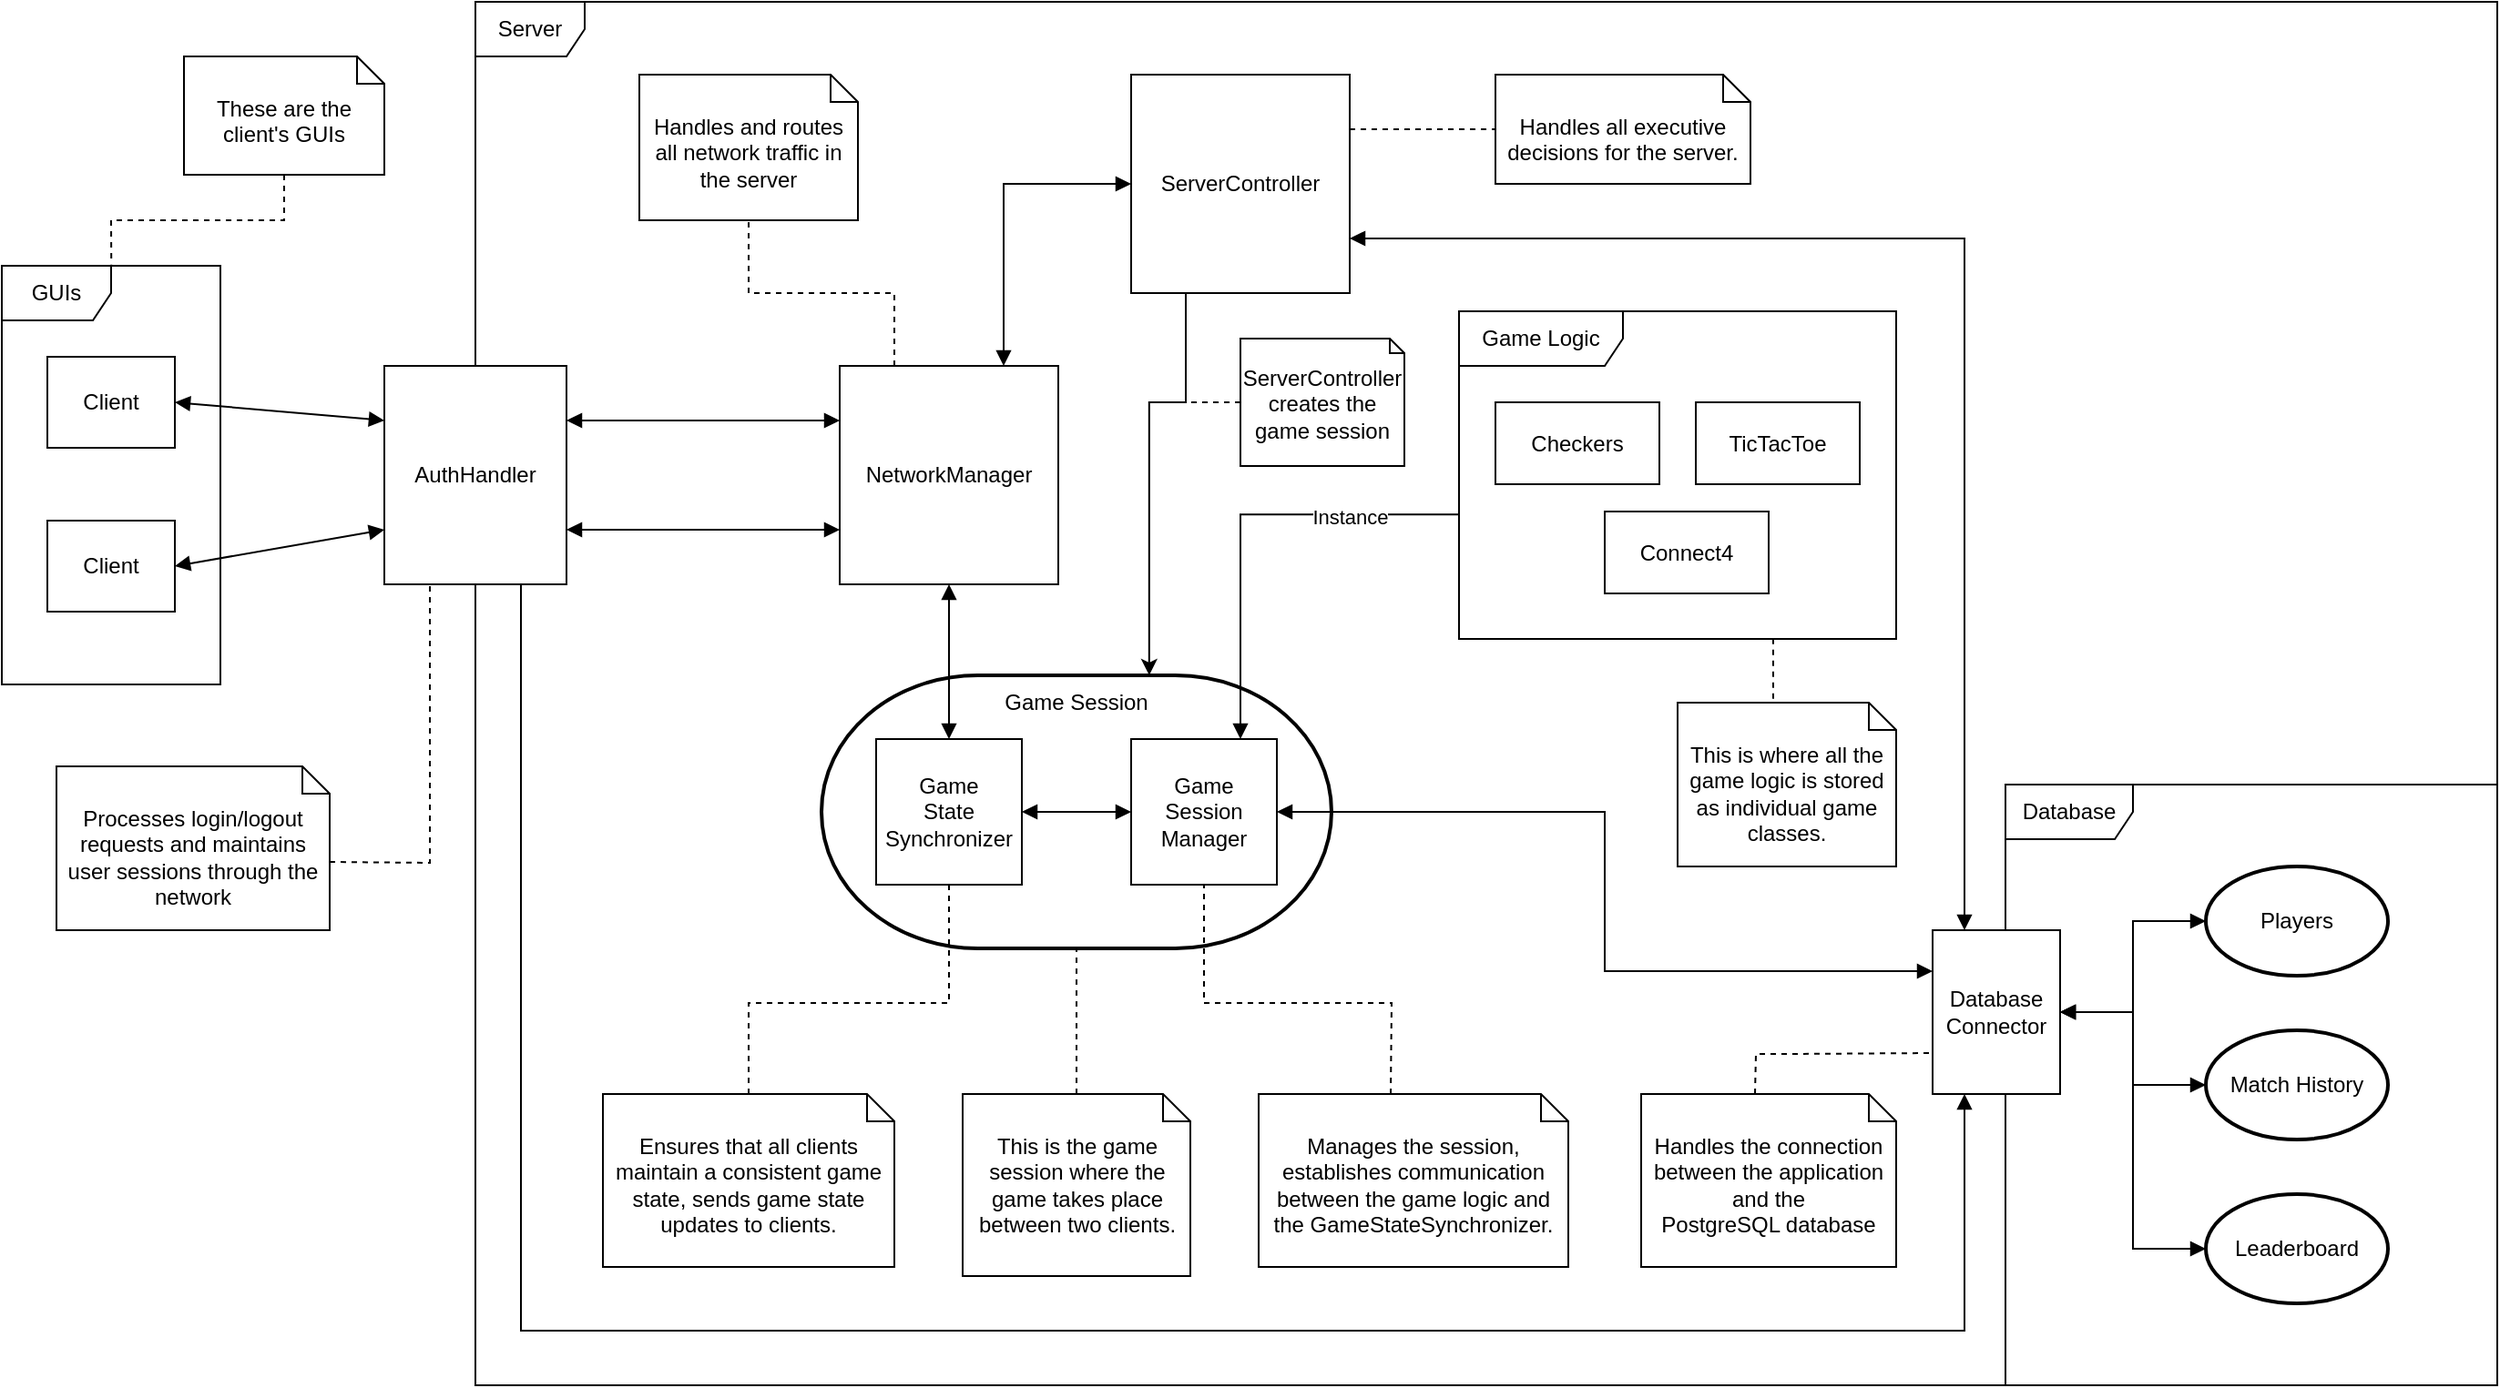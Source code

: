 <mxfile version="26.0.16">
  <diagram name="Page-1" id="AP5UYcdKE5vPN6f5Gu-W">
    <mxGraphModel dx="1543" dy="1933" grid="1" gridSize="10" guides="1" tooltips="1" connect="1" arrows="1" fold="1" page="1" pageScale="1" pageWidth="850" pageHeight="1100" math="0" shadow="0">
      <root>
        <mxCell id="0" />
        <mxCell id="1" parent="0" />
        <mxCell id="eerZtvgGxdo1gej-tkgT-23" value="" style="strokeWidth=2;html=1;shape=mxgraph.flowchart.terminator;whiteSpace=wrap;" vertex="1" parent="1">
          <mxGeometry x="150" y="330" width="280" height="150" as="geometry" />
        </mxCell>
        <mxCell id="eerZtvgGxdo1gej-tkgT-6" value="Server" style="shape=umlFrame;whiteSpace=wrap;html=1;pointerEvents=0;" vertex="1" parent="1">
          <mxGeometry x="-40" y="-40" width="1110" height="760" as="geometry" />
        </mxCell>
        <mxCell id="eerZtvgGxdo1gej-tkgT-7" value="GUIs" style="shape=umlFrame;whiteSpace=wrap;html=1;pointerEvents=0;" vertex="1" parent="1">
          <mxGeometry x="-300" y="105" width="120" height="230" as="geometry" />
        </mxCell>
        <mxCell id="eerZtvgGxdo1gej-tkgT-8" value="Client" style="html=1;whiteSpace=wrap;" vertex="1" parent="1">
          <mxGeometry x="-275" y="155" width="70" height="50" as="geometry" />
        </mxCell>
        <mxCell id="eerZtvgGxdo1gej-tkgT-9" value="Client" style="html=1;whiteSpace=wrap;" vertex="1" parent="1">
          <mxGeometry x="-275" y="245" width="70" height="50" as="geometry" />
        </mxCell>
        <mxCell id="eerZtvgGxdo1gej-tkgT-41" style="edgeStyle=orthogonalEdgeStyle;rounded=0;orthogonalLoop=1;jettySize=auto;html=1;exitX=0.75;exitY=1;exitDx=0;exitDy=0;entryX=0.25;entryY=1;entryDx=0;entryDy=0;endArrow=block" edge="1" parent="1" source="eerZtvgGxdo1gej-tkgT-10" target="eerZtvgGxdo1gej-tkgT-38">
          <mxGeometry relative="1" as="geometry">
            <Array as="points">
              <mxPoint x="-15" y="690" />
              <mxPoint x="777" y="690" />
            </Array>
          </mxGeometry>
        </mxCell>
        <mxCell id="eerZtvgGxdo1gej-tkgT-10" value="AuthHandler" style="html=1;whiteSpace=wrap;" vertex="1" parent="1">
          <mxGeometry x="-90" y="160" width="100" height="120" as="geometry" />
        </mxCell>
        <mxCell id="eerZtvgGxdo1gej-tkgT-11" value="" style="endArrow=block;startArrow=block;endFill=1;startFill=1;html=1;rounded=0;entryX=0;entryY=0.25;entryDx=0;entryDy=0;exitX=1;exitY=0.5;exitDx=0;exitDy=0;" edge="1" parent="1" source="eerZtvgGxdo1gej-tkgT-8" target="eerZtvgGxdo1gej-tkgT-10">
          <mxGeometry width="160" relative="1" as="geometry">
            <mxPoint x="-265" y="154.5" as="sourcePoint" />
            <mxPoint x="-105" y="154.5" as="targetPoint" />
          </mxGeometry>
        </mxCell>
        <mxCell id="eerZtvgGxdo1gej-tkgT-12" value="" style="endArrow=block;startArrow=block;endFill=1;startFill=1;html=1;rounded=0;entryX=0;entryY=0.75;entryDx=0;entryDy=0;exitX=1;exitY=0.5;exitDx=0;exitDy=0;" edge="1" parent="1" source="eerZtvgGxdo1gej-tkgT-9" target="eerZtvgGxdo1gej-tkgT-10">
          <mxGeometry width="160" relative="1" as="geometry">
            <mxPoint x="-255" y="164.5" as="sourcePoint" />
            <mxPoint x="-80" y="185" as="targetPoint" />
          </mxGeometry>
        </mxCell>
        <mxCell id="eerZtvgGxdo1gej-tkgT-13" value="NetworkManager" style="html=1;whiteSpace=wrap;" vertex="1" parent="1">
          <mxGeometry x="160" y="160" width="120" height="120" as="geometry" />
        </mxCell>
        <mxCell id="eerZtvgGxdo1gej-tkgT-15" value="" style="endArrow=block;startArrow=block;endFill=1;startFill=1;html=1;rounded=0;exitX=1;exitY=0.25;exitDx=0;exitDy=0;entryX=0;entryY=0.25;entryDx=0;entryDy=0;" edge="1" parent="1" source="eerZtvgGxdo1gej-tkgT-10" target="eerZtvgGxdo1gej-tkgT-13">
          <mxGeometry width="160" relative="1" as="geometry">
            <mxPoint x="70" y="280" as="sourcePoint" />
            <mxPoint x="230" y="280" as="targetPoint" />
          </mxGeometry>
        </mxCell>
        <mxCell id="eerZtvgGxdo1gej-tkgT-16" value="" style="endArrow=block;startArrow=block;endFill=1;startFill=1;html=1;rounded=0;exitX=1;exitY=0.75;exitDx=0;exitDy=0;entryX=0;entryY=0.75;entryDx=0;entryDy=0;" edge="1" parent="1" source="eerZtvgGxdo1gej-tkgT-10" target="eerZtvgGxdo1gej-tkgT-13">
          <mxGeometry width="160" relative="1" as="geometry">
            <mxPoint x="20" y="200" as="sourcePoint" />
            <mxPoint x="210" y="200" as="targetPoint" />
          </mxGeometry>
        </mxCell>
        <mxCell id="eerZtvgGxdo1gej-tkgT-39" style="edgeStyle=orthogonalEdgeStyle;rounded=0;orthogonalLoop=1;jettySize=auto;html=1;entryX=0.25;entryY=0;entryDx=0;entryDy=0;endArrow=block;startArrow=block;exitX=1;exitY=0.75;exitDx=0;exitDy=0;" edge="1" parent="1" source="eerZtvgGxdo1gej-tkgT-17" target="eerZtvgGxdo1gej-tkgT-38">
          <mxGeometry relative="1" as="geometry" />
        </mxCell>
        <mxCell id="eerZtvgGxdo1gej-tkgT-81" style="edgeStyle=orthogonalEdgeStyle;rounded=0;orthogonalLoop=1;jettySize=auto;html=1;entryX=0.899;entryY=-0.002;entryDx=0;entryDy=0;entryPerimeter=0;exitX=0.25;exitY=1;exitDx=0;exitDy=0;" edge="1" parent="1" source="eerZtvgGxdo1gej-tkgT-17" target="eerZtvgGxdo1gej-tkgT-65">
          <mxGeometry relative="1" as="geometry">
            <Array as="points">
              <mxPoint x="350" y="180" />
              <mxPoint x="330" y="180" />
            </Array>
          </mxGeometry>
        </mxCell>
        <mxCell id="eerZtvgGxdo1gej-tkgT-17" value="ServerController" style="html=1;whiteSpace=wrap;" vertex="1" parent="1">
          <mxGeometry x="320" width="120" height="120" as="geometry" />
        </mxCell>
        <mxCell id="eerZtvgGxdo1gej-tkgT-19" value="" style="endArrow=block;startArrow=block;endFill=1;startFill=1;html=1;rounded=0;exitX=0.75;exitY=0;exitDx=0;exitDy=0;entryX=0;entryY=0.5;entryDx=0;entryDy=0;" edge="1" parent="1" source="eerZtvgGxdo1gej-tkgT-13" target="eerZtvgGxdo1gej-tkgT-17">
          <mxGeometry width="160" relative="1" as="geometry">
            <mxPoint x="250" y="300" as="sourcePoint" />
            <mxPoint x="410" y="300" as="targetPoint" />
            <Array as="points">
              <mxPoint x="250" y="60" />
            </Array>
          </mxGeometry>
        </mxCell>
        <mxCell id="eerZtvgGxdo1gej-tkgT-24" value="&lt;div&gt;Game&lt;/div&gt;&lt;div&gt;State&lt;/div&gt;&lt;div&gt;Synchronizer&lt;/div&gt;" style="html=1;whiteSpace=wrap;" vertex="1" parent="1">
          <mxGeometry x="180" y="365" width="80" height="80" as="geometry" />
        </mxCell>
        <mxCell id="eerZtvgGxdo1gej-tkgT-25" value="This is where all the game logic is stored as individual game classes." style="shape=note2;boundedLbl=1;whiteSpace=wrap;html=1;size=15;verticalAlign=top;align=center;" vertex="1" parent="1">
          <mxGeometry x="620" y="345" width="120" height="90" as="geometry" />
        </mxCell>
        <mxCell id="eerZtvgGxdo1gej-tkgT-26" value="Game Logic" style="shape=umlFrame;whiteSpace=wrap;html=1;pointerEvents=0;width=90;height=30;" vertex="1" parent="1">
          <mxGeometry x="500" y="130" width="240" height="180" as="geometry" />
        </mxCell>
        <mxCell id="eerZtvgGxdo1gej-tkgT-27" value="Checkers" style="html=1;whiteSpace=wrap;" vertex="1" parent="1">
          <mxGeometry x="520" y="180" width="90" height="45" as="geometry" />
        </mxCell>
        <mxCell id="eerZtvgGxdo1gej-tkgT-28" value="TicTacToe" style="html=1;whiteSpace=wrap;" vertex="1" parent="1">
          <mxGeometry x="630" y="180" width="90" height="45" as="geometry" />
        </mxCell>
        <mxCell id="eerZtvgGxdo1gej-tkgT-29" value="Connect4" style="html=1;whiteSpace=wrap;" vertex="1" parent="1">
          <mxGeometry x="580" y="240" width="90" height="45" as="geometry" />
        </mxCell>
        <mxCell id="eerZtvgGxdo1gej-tkgT-32" style="edgeStyle=orthogonalEdgeStyle;rounded=0;orthogonalLoop=1;jettySize=auto;html=1;entryX=0.75;entryY=0;entryDx=0;entryDy=0;endArrow=block;exitX=-0.001;exitY=0.62;exitDx=0;exitDy=0;exitPerimeter=0;" edge="1" parent="1" source="eerZtvgGxdo1gej-tkgT-26" target="eerZtvgGxdo1gej-tkgT-35">
          <mxGeometry relative="1" as="geometry" />
        </mxCell>
        <mxCell id="eerZtvgGxdo1gej-tkgT-33" value="Instance" style="edgeLabel;html=1;align=center;verticalAlign=middle;resizable=0;points=[];" vertex="1" connectable="0" parent="eerZtvgGxdo1gej-tkgT-32">
          <mxGeometry x="0.04" y="-3" relative="1" as="geometry">
            <mxPoint x="63" y="-6" as="offset" />
          </mxGeometry>
        </mxCell>
        <mxCell id="eerZtvgGxdo1gej-tkgT-40" style="edgeStyle=orthogonalEdgeStyle;rounded=0;orthogonalLoop=1;jettySize=auto;html=1;entryX=0;entryY=0.25;entryDx=0;entryDy=0;endArrow=block;startArrow=block" edge="1" parent="1" source="eerZtvgGxdo1gej-tkgT-35" target="eerZtvgGxdo1gej-tkgT-38">
          <mxGeometry relative="1" as="geometry" />
        </mxCell>
        <mxCell id="eerZtvgGxdo1gej-tkgT-35" value="&lt;div&gt;Game&lt;/div&gt;&lt;div&gt;Session&lt;/div&gt;&lt;div&gt;Manager&lt;/div&gt;" style="html=1;whiteSpace=wrap;" vertex="1" parent="1">
          <mxGeometry x="320" y="365" width="80" height="80" as="geometry" />
        </mxCell>
        <mxCell id="eerZtvgGxdo1gej-tkgT-36" value="" style="endArrow=block;startArrow=block;endFill=1;startFill=1;html=1;rounded=0;exitX=1;exitY=0.5;exitDx=0;exitDy=0;entryX=0;entryY=0.5;entryDx=0;entryDy=0;" edge="1" parent="1" source="eerZtvgGxdo1gej-tkgT-24" target="eerZtvgGxdo1gej-tkgT-35">
          <mxGeometry width="160" relative="1" as="geometry">
            <mxPoint x="240" y="300" as="sourcePoint" />
            <mxPoint x="400" y="300" as="targetPoint" />
          </mxGeometry>
        </mxCell>
        <mxCell id="eerZtvgGxdo1gej-tkgT-37" value="Database" style="shape=umlFrame;whiteSpace=wrap;html=1;pointerEvents=0;width=70;height=30;" vertex="1" parent="1">
          <mxGeometry x="800" y="390" width="270" height="330" as="geometry" />
        </mxCell>
        <mxCell id="eerZtvgGxdo1gej-tkgT-38" value="&lt;div&gt;Database&lt;/div&gt;&lt;div&gt;Connector&lt;/div&gt;" style="html=1;whiteSpace=wrap;" vertex="1" parent="1">
          <mxGeometry x="760" y="470" width="70" height="90" as="geometry" />
        </mxCell>
        <mxCell id="eerZtvgGxdo1gej-tkgT-42" value="Players" style="strokeWidth=2;html=1;shape=mxgraph.flowchart.start_1;whiteSpace=wrap;" vertex="1" parent="1">
          <mxGeometry x="910" y="435" width="100" height="60" as="geometry" />
        </mxCell>
        <mxCell id="eerZtvgGxdo1gej-tkgT-43" value="Match History" style="strokeWidth=2;html=1;shape=mxgraph.flowchart.start_1;whiteSpace=wrap;" vertex="1" parent="1">
          <mxGeometry x="910" y="525" width="100" height="60" as="geometry" />
        </mxCell>
        <mxCell id="eerZtvgGxdo1gej-tkgT-44" value="Leaderboard" style="strokeWidth=2;html=1;shape=mxgraph.flowchart.start_1;whiteSpace=wrap;" vertex="1" parent="1">
          <mxGeometry x="910" y="615" width="100" height="60" as="geometry" />
        </mxCell>
        <mxCell id="eerZtvgGxdo1gej-tkgT-49" value="" style="endArrow=block;startArrow=block;endFill=1;startFill=1;html=1;rounded=0;exitX=1;exitY=0.5;exitDx=0;exitDy=0;entryX=0;entryY=0.5;entryDx=0;entryDy=0;entryPerimeter=0;" edge="1" parent="1" source="eerZtvgGxdo1gej-tkgT-38" target="eerZtvgGxdo1gej-tkgT-44">
          <mxGeometry width="160" relative="1" as="geometry">
            <mxPoint x="750" y="679.62" as="sourcePoint" />
            <mxPoint x="910" y="679.62" as="targetPoint" />
            <Array as="points">
              <mxPoint x="870" y="515" />
              <mxPoint x="870" y="645" />
            </Array>
          </mxGeometry>
        </mxCell>
        <mxCell id="eerZtvgGxdo1gej-tkgT-50" value="" style="endArrow=block;startArrow=block;endFill=1;startFill=1;html=1;rounded=0;exitX=1;exitY=0.5;exitDx=0;exitDy=0;entryX=0;entryY=0.5;entryDx=0;entryDy=0;entryPerimeter=0;" edge="1" parent="1" source="eerZtvgGxdo1gej-tkgT-38" target="eerZtvgGxdo1gej-tkgT-42">
          <mxGeometry width="160" relative="1" as="geometry">
            <mxPoint x="680" y="560" as="sourcePoint" />
            <mxPoint x="840" y="560" as="targetPoint" />
            <Array as="points">
              <mxPoint x="870" y="515" />
              <mxPoint x="870" y="465" />
            </Array>
          </mxGeometry>
        </mxCell>
        <mxCell id="eerZtvgGxdo1gej-tkgT-52" value="" style="endArrow=block;startArrow=block;endFill=1;startFill=1;html=1;rounded=0;exitX=1;exitY=0.5;exitDx=0;exitDy=0;entryX=0;entryY=0.5;entryDx=0;entryDy=0;entryPerimeter=0;" edge="1" parent="1" source="eerZtvgGxdo1gej-tkgT-38" target="eerZtvgGxdo1gej-tkgT-43">
          <mxGeometry width="160" relative="1" as="geometry">
            <mxPoint x="680" y="570" as="sourcePoint" />
            <mxPoint x="840" y="570" as="targetPoint" />
            <Array as="points">
              <mxPoint x="870" y="515" />
              <mxPoint x="870" y="555" />
            </Array>
          </mxGeometry>
        </mxCell>
        <mxCell id="eerZtvgGxdo1gej-tkgT-56" value="" style="endArrow=block;startArrow=block;endFill=1;startFill=1;html=1;rounded=0;exitX=0.5;exitY=1;exitDx=0;exitDy=0;entryX=0.5;entryY=0;entryDx=0;entryDy=0;" edge="1" parent="1" source="eerZtvgGxdo1gej-tkgT-13" target="eerZtvgGxdo1gej-tkgT-24">
          <mxGeometry width="160" relative="1" as="geometry">
            <mxPoint x="220" y="370" as="sourcePoint" />
            <mxPoint x="380" y="370" as="targetPoint" />
          </mxGeometry>
        </mxCell>
        <mxCell id="eerZtvgGxdo1gej-tkgT-57" value="Handles all executive decisions for the server." style="shape=note2;boundedLbl=1;whiteSpace=wrap;html=1;size=15;verticalAlign=top;align=center;" vertex="1" parent="1">
          <mxGeometry x="520" width="140" height="60" as="geometry" />
        </mxCell>
        <mxCell id="eerZtvgGxdo1gej-tkgT-58" value="" style="endArrow=none;dashed=1;html=1;rounded=0;exitX=1;exitY=0.25;exitDx=0;exitDy=0;entryX=0;entryY=0.5;entryDx=0;entryDy=0;entryPerimeter=0;" edge="1" parent="1" source="eerZtvgGxdo1gej-tkgT-17" target="eerZtvgGxdo1gej-tkgT-57">
          <mxGeometry width="50" height="50" relative="1" as="geometry">
            <mxPoint x="330" y="-30" as="sourcePoint" />
            <mxPoint x="380" y="-80" as="targetPoint" />
          </mxGeometry>
        </mxCell>
        <mxCell id="eerZtvgGxdo1gej-tkgT-59" value="Handles and routes all network traffic in the server" style="shape=note2;boundedLbl=1;whiteSpace=wrap;html=1;size=15;verticalAlign=top;align=center;" vertex="1" parent="1">
          <mxGeometry x="50" width="120" height="80" as="geometry" />
        </mxCell>
        <mxCell id="eerZtvgGxdo1gej-tkgT-60" value="" style="endArrow=none;dashed=1;html=1;rounded=0;entryX=0.5;entryY=1;entryDx=0;entryDy=0;entryPerimeter=0;exitX=0.25;exitY=0;exitDx=0;exitDy=0;" edge="1" parent="1" source="eerZtvgGxdo1gej-tkgT-13" target="eerZtvgGxdo1gej-tkgT-59">
          <mxGeometry width="50" height="50" relative="1" as="geometry">
            <mxPoint x="260" y="240" as="sourcePoint" />
            <mxPoint x="310" y="190" as="targetPoint" />
            <Array as="points">
              <mxPoint x="190" y="120" />
              <mxPoint x="110" y="120" />
            </Array>
          </mxGeometry>
        </mxCell>
        <mxCell id="eerZtvgGxdo1gej-tkgT-61" value="Processes login/logout&lt;br&gt;requests and maintains user sessions through the network" style="shape=note2;boundedLbl=1;whiteSpace=wrap;html=1;size=15;verticalAlign=top;align=center;" vertex="1" parent="1">
          <mxGeometry x="-270" y="380" width="150" height="90" as="geometry" />
        </mxCell>
        <mxCell id="eerZtvgGxdo1gej-tkgT-64" value="" style="endArrow=none;dashed=1;html=1;rounded=0;entryX=0.25;entryY=1;entryDx=0;entryDy=0;exitX=0;exitY=0;exitDx=150;exitDy=52.5;exitPerimeter=0;" edge="1" parent="1" source="eerZtvgGxdo1gej-tkgT-61" target="eerZtvgGxdo1gej-tkgT-10">
          <mxGeometry width="50" height="50" relative="1" as="geometry">
            <mxPoint x="30" y="370" as="sourcePoint" />
            <mxPoint x="80" y="320" as="targetPoint" />
            <Array as="points">
              <mxPoint x="-65" y="433" />
            </Array>
          </mxGeometry>
        </mxCell>
        <mxCell id="eerZtvgGxdo1gej-tkgT-65" value="Game Session" style="text;html=1;align=center;verticalAlign=middle;whiteSpace=wrap;rounded=0;" vertex="1" parent="1">
          <mxGeometry x="240" y="330" width="100" height="30" as="geometry" />
        </mxCell>
        <mxCell id="eerZtvgGxdo1gej-tkgT-66" value="This is the game session where the game takes place between two clients." style="shape=note2;boundedLbl=1;whiteSpace=wrap;html=1;size=15;verticalAlign=top;align=center;" vertex="1" parent="1">
          <mxGeometry x="227.5" y="560" width="125" height="100" as="geometry" />
        </mxCell>
        <mxCell id="eerZtvgGxdo1gej-tkgT-67" value="" style="endArrow=none;dashed=1;html=1;rounded=0;exitX=0.5;exitY=0;exitDx=0;exitDy=0;exitPerimeter=0;entryX=0.5;entryY=1;entryDx=0;entryDy=0;entryPerimeter=0;" edge="1" parent="1" source="eerZtvgGxdo1gej-tkgT-66" target="eerZtvgGxdo1gej-tkgT-23">
          <mxGeometry width="50" height="50" relative="1" as="geometry">
            <mxPoint x="360" y="510" as="sourcePoint" />
            <mxPoint x="410" y="460" as="targetPoint" />
          </mxGeometry>
        </mxCell>
        <mxCell id="eerZtvgGxdo1gej-tkgT-68" value="Ensures that all clients maintain a consistent game&lt;br&gt;state, sends game state updates to clients." style="shape=note2;boundedLbl=1;whiteSpace=wrap;html=1;size=15;verticalAlign=top;align=center;" vertex="1" parent="1">
          <mxGeometry x="30" y="560" width="160" height="95" as="geometry" />
        </mxCell>
        <mxCell id="eerZtvgGxdo1gej-tkgT-69" value="" style="endArrow=none;dashed=1;html=1;rounded=0;entryX=0.5;entryY=1;entryDx=0;entryDy=0;exitX=0.5;exitY=0;exitDx=0;exitDy=0;exitPerimeter=0;" edge="1" parent="1" source="eerZtvgGxdo1gej-tkgT-68" target="eerZtvgGxdo1gej-tkgT-24">
          <mxGeometry width="50" height="50" relative="1" as="geometry">
            <mxPoint x="360" y="500" as="sourcePoint" />
            <mxPoint x="410" y="450" as="targetPoint" />
            <Array as="points">
              <mxPoint x="110" y="510" />
              <mxPoint x="220" y="510" />
            </Array>
          </mxGeometry>
        </mxCell>
        <mxCell id="eerZtvgGxdo1gej-tkgT-70" value="Manages the session, establishes communication between the game logic and the GameStateSynchronizer." style="shape=note2;boundedLbl=1;whiteSpace=wrap;html=1;size=15;verticalAlign=top;align=center;" vertex="1" parent="1">
          <mxGeometry x="390" y="560" width="170" height="95" as="geometry" />
        </mxCell>
        <mxCell id="eerZtvgGxdo1gej-tkgT-71" value="" style="endArrow=none;dashed=1;html=1;rounded=0;entryX=0.5;entryY=1;entryDx=0;entryDy=0;exitX=0;exitY=0;exitDx=72.5;exitDy=0;exitPerimeter=0;" edge="1" parent="1" source="eerZtvgGxdo1gej-tkgT-70" target="eerZtvgGxdo1gej-tkgT-35">
          <mxGeometry width="50" height="50" relative="1" as="geometry">
            <mxPoint x="320" y="540" as="sourcePoint" />
            <mxPoint x="370" y="490" as="targetPoint" />
            <Array as="points">
              <mxPoint x="463" y="510" />
              <mxPoint x="360" y="510" />
            </Array>
          </mxGeometry>
        </mxCell>
        <mxCell id="eerZtvgGxdo1gej-tkgT-74" value="Handles the connection between the application and the&lt;br&gt;PostgreSQL database" style="shape=note2;boundedLbl=1;whiteSpace=wrap;html=1;size=15;verticalAlign=top;align=center;" vertex="1" parent="1">
          <mxGeometry x="600" y="560" width="140" height="95" as="geometry" />
        </mxCell>
        <mxCell id="eerZtvgGxdo1gej-tkgT-75" value="" style="endArrow=none;dashed=1;html=1;rounded=0;entryX=0;entryY=0.75;entryDx=0;entryDy=0;exitX=0;exitY=0;exitDx=62.5;exitDy=0;exitPerimeter=0;" edge="1" parent="1" source="eerZtvgGxdo1gej-tkgT-74" target="eerZtvgGxdo1gej-tkgT-38">
          <mxGeometry width="50" height="50" relative="1" as="geometry">
            <mxPoint x="500" y="610" as="sourcePoint" />
            <mxPoint x="550" y="560" as="targetPoint" />
            <Array as="points">
              <mxPoint x="663" y="538" />
              <mxPoint x="680" y="538" />
            </Array>
          </mxGeometry>
        </mxCell>
        <mxCell id="eerZtvgGxdo1gej-tkgT-76" value="" style="endArrow=none;dashed=1;html=1;rounded=0;entryX=0;entryY=0;entryDx=52.5;entryDy=0;entryPerimeter=0;exitX=0.802;exitY=0.999;exitDx=0;exitDy=0;exitPerimeter=0;" edge="1" parent="1" target="eerZtvgGxdo1gej-tkgT-25">
          <mxGeometry width="50" height="50" relative="1" as="geometry">
            <mxPoint x="672.48" y="309.82" as="sourcePoint" />
            <mxPoint x="530" y="320" as="targetPoint" />
          </mxGeometry>
        </mxCell>
        <mxCell id="eerZtvgGxdo1gej-tkgT-77" value="These are the client&#39;s GUIs" style="shape=note2;boundedLbl=1;whiteSpace=wrap;html=1;size=15;verticalAlign=top;align=center;" vertex="1" parent="1">
          <mxGeometry x="-200" y="-10" width="110" height="65" as="geometry" />
        </mxCell>
        <mxCell id="eerZtvgGxdo1gej-tkgT-78" value="" style="endArrow=none;dashed=1;html=1;rounded=0;exitX=0.5;exitY=1;exitDx=0;exitDy=0;exitPerimeter=0;entryX=0.501;entryY=-0.004;entryDx=0;entryDy=0;entryPerimeter=0;" edge="1" parent="1" source="eerZtvgGxdo1gej-tkgT-77" target="eerZtvgGxdo1gej-tkgT-7">
          <mxGeometry width="50" height="50" relative="1" as="geometry">
            <mxPoint x="-110" y="360" as="sourcePoint" />
            <mxPoint x="-130" y="100" as="targetPoint" />
            <Array as="points">
              <mxPoint x="-145" y="80" />
              <mxPoint x="-240" y="80" />
            </Array>
          </mxGeometry>
        </mxCell>
        <mxCell id="eerZtvgGxdo1gej-tkgT-82" value="ServerController creates the game session" style="shape=note2;boundedLbl=1;whiteSpace=wrap;html=1;size=8;verticalAlign=top;align=center;" vertex="1" parent="1">
          <mxGeometry x="380" y="145" width="90" height="70" as="geometry" />
        </mxCell>
        <mxCell id="eerZtvgGxdo1gej-tkgT-83" value="" style="endArrow=none;dashed=1;html=1;rounded=0;exitX=0;exitY=0.5;exitDx=0;exitDy=0;exitPerimeter=0;" edge="1" parent="1" source="eerZtvgGxdo1gej-tkgT-82">
          <mxGeometry width="50" height="50" relative="1" as="geometry">
            <mxPoint x="310" y="250" as="sourcePoint" />
            <mxPoint x="350" y="180" as="targetPoint" />
          </mxGeometry>
        </mxCell>
      </root>
    </mxGraphModel>
  </diagram>
</mxfile>
